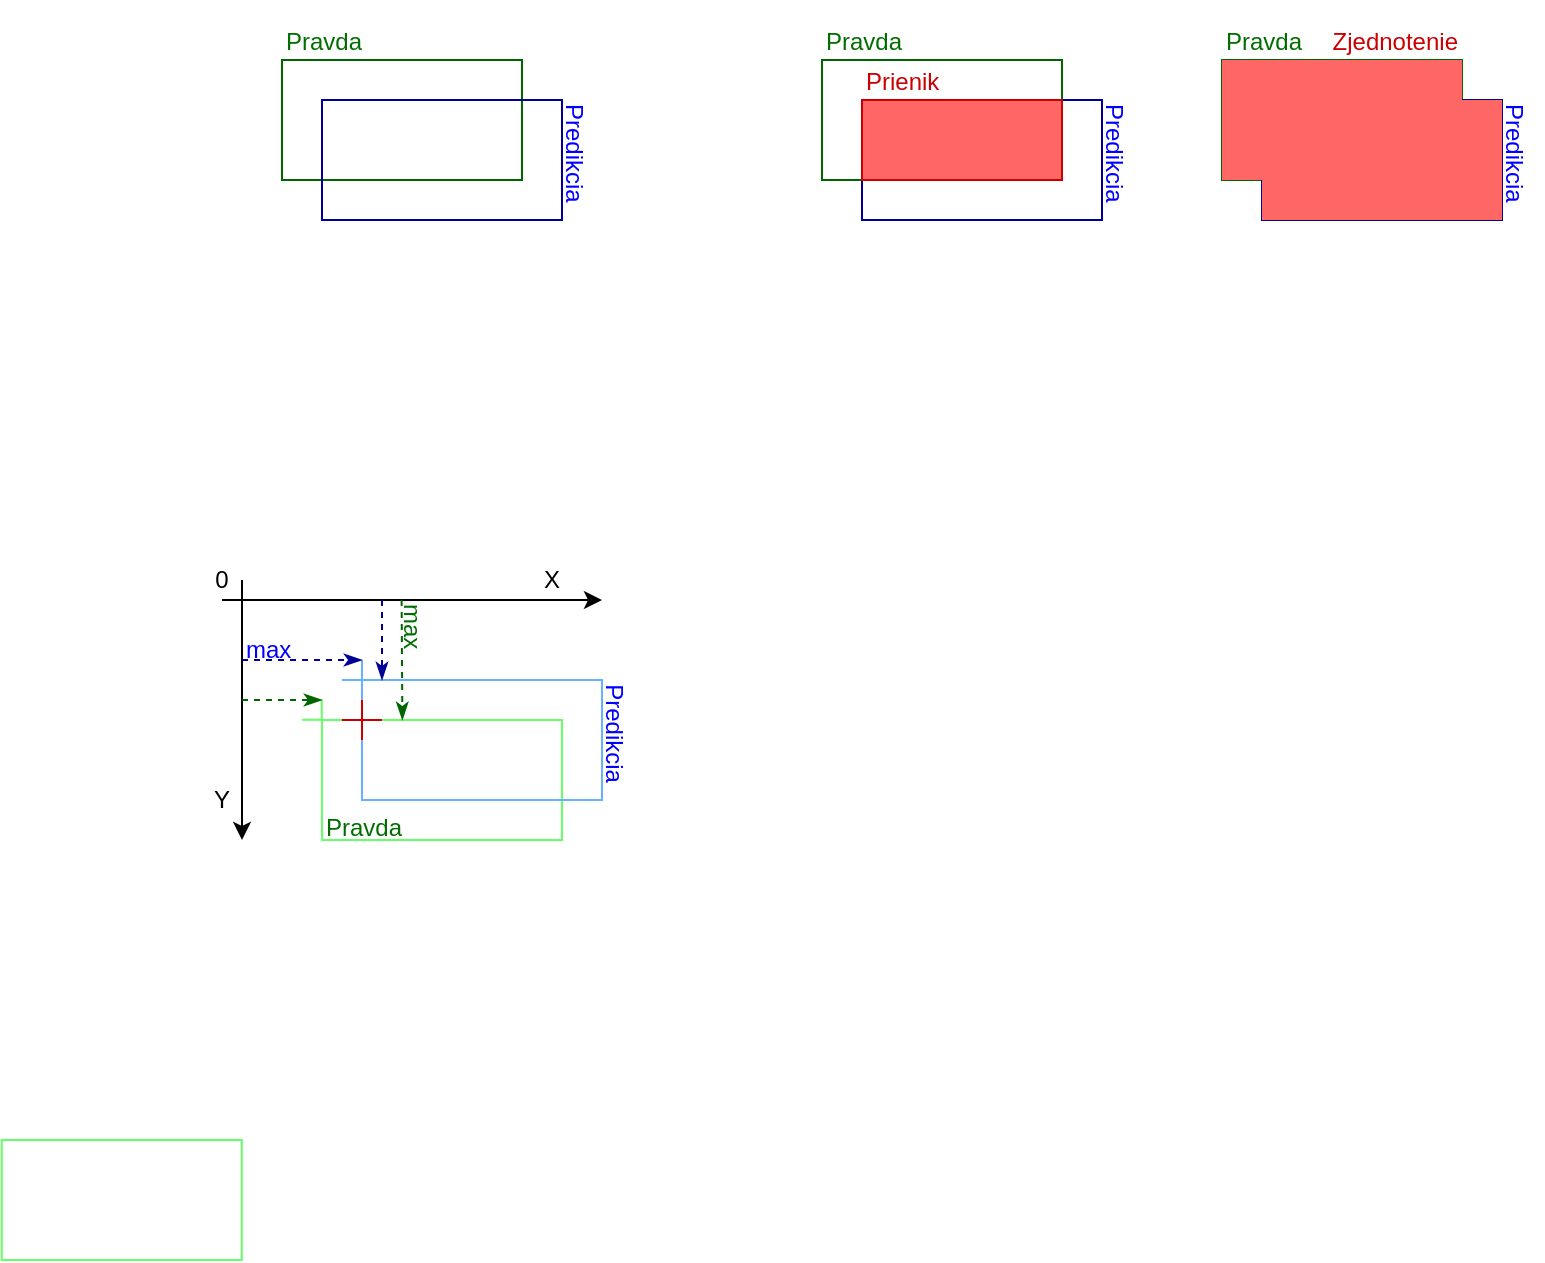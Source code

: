 <mxfile version="24.2.5" type="device">
  <diagram name="Page-1" id="0EHzssGUh6PHyRUWr6MP">
    <mxGraphModel dx="361" dy="277" grid="1" gridSize="10" guides="1" tooltips="1" connect="1" arrows="1" fold="1" page="1" pageScale="1" pageWidth="1654" pageHeight="1169" math="0" shadow="0">
      <root>
        <mxCell id="0" />
        <mxCell id="1" parent="0" />
        <mxCell id="bIm-iM8d-SOXKL8QElDt-18" value="" style="shape=image;verticalLabelPosition=bottom;labelBackgroundColor=default;verticalAlign=top;aspect=fixed;imageAspect=0;image=https://media.defense.gov/2016/Sep/16/2001635337/-1/-1/0/160914-F-DB969-0048.JPG;clipPath=inset(18% 63.66% 62.5% 15.67%);" parent="1" vertex="1">
          <mxGeometry x="230" y="180" width="209.89" height="132.006" as="geometry" />
        </mxCell>
        <mxCell id="bIm-iM8d-SOXKL8QElDt-3" value="Pravda" style="text;html=1;align=left;verticalAlign=bottom;whiteSpace=wrap;rounded=0;fontColor=#006E00;" parent="1" vertex="1">
          <mxGeometry x="260" y="190" width="50" height="20" as="geometry" />
        </mxCell>
        <mxCell id="bIm-iM8d-SOXKL8QElDt-4" value="Predikcia" style="text;html=1;align=left;verticalAlign=top;whiteSpace=wrap;rounded=0;fontColor=#0000ff;horizontal=0;rotation=-180;" parent="1" vertex="1">
          <mxGeometry x="400" y="230" width="20" height="60" as="geometry" />
        </mxCell>
        <mxCell id="bIm-iM8d-SOXKL8QElDt-19" value="" style="rounded=0;whiteSpace=wrap;html=1;strokeColor=#006600;fillColor=none;" parent="1" vertex="1">
          <mxGeometry x="260" y="210" width="120" height="60" as="geometry" />
        </mxCell>
        <mxCell id="bIm-iM8d-SOXKL8QElDt-20" value="" style="rounded=0;whiteSpace=wrap;html=1;strokeColor=#000099;fillColor=none;" parent="1" vertex="1">
          <mxGeometry x="280" y="230" width="120" height="60" as="geometry" />
        </mxCell>
        <mxCell id="bIm-iM8d-SOXKL8QElDt-22" value="Pravda" style="text;html=1;align=left;verticalAlign=bottom;whiteSpace=wrap;rounded=0;fontColor=#006E00;" parent="1" vertex="1">
          <mxGeometry x="530" y="190" width="50" height="20" as="geometry" />
        </mxCell>
        <mxCell id="bIm-iM8d-SOXKL8QElDt-23" value="Predikcia" style="text;html=1;align=left;verticalAlign=top;whiteSpace=wrap;rounded=0;fontColor=#0000ff;horizontal=0;rotation=-180;" parent="1" vertex="1">
          <mxGeometry x="670" y="230" width="20" height="60" as="geometry" />
        </mxCell>
        <mxCell id="bIm-iM8d-SOXKL8QElDt-24" value="" style="rounded=0;whiteSpace=wrap;html=1;strokeColor=#006600;fillColor=none;" parent="1" vertex="1">
          <mxGeometry x="530" y="210" width="120" height="60" as="geometry" />
        </mxCell>
        <mxCell id="bIm-iM8d-SOXKL8QElDt-25" value="" style="rounded=0;whiteSpace=wrap;html=1;strokeColor=#000099;fillColor=none;" parent="1" vertex="1">
          <mxGeometry x="550" y="230" width="120" height="60" as="geometry" />
        </mxCell>
        <mxCell id="bIm-iM8d-SOXKL8QElDt-26" value="" style="rounded=0;whiteSpace=wrap;html=1;fontColor=#EA6B66;strokeColor=#CC0000;fillColor=#FF6666;" parent="1" vertex="1">
          <mxGeometry x="550" y="230" width="100" height="40" as="geometry" />
        </mxCell>
        <mxCell id="bIm-iM8d-SOXKL8QElDt-27" value="Prienik" style="text;html=1;align=left;verticalAlign=bottom;whiteSpace=wrap;rounded=0;fontColor=#cc0000;" parent="1" vertex="1">
          <mxGeometry x="550" y="210" width="50" height="20" as="geometry" />
        </mxCell>
        <mxCell id="bIm-iM8d-SOXKL8QElDt-28" value="Pravda" style="text;html=1;align=left;verticalAlign=bottom;whiteSpace=wrap;rounded=0;fontColor=#006E00;" parent="1" vertex="1">
          <mxGeometry x="730" y="190" width="50" height="20" as="geometry" />
        </mxCell>
        <mxCell id="bIm-iM8d-SOXKL8QElDt-29" value="Predikcia" style="text;html=1;align=left;verticalAlign=top;whiteSpace=wrap;rounded=0;fontColor=#0000ff;horizontal=0;rotation=-180;" parent="1" vertex="1">
          <mxGeometry x="870" y="230" width="20" height="60" as="geometry" />
        </mxCell>
        <mxCell id="bIm-iM8d-SOXKL8QElDt-30" value="" style="rounded=0;whiteSpace=wrap;html=1;strokeColor=#006600;fillColor=none;" parent="1" vertex="1">
          <mxGeometry x="730" y="210" width="120" height="60" as="geometry" />
        </mxCell>
        <mxCell id="bIm-iM8d-SOXKL8QElDt-31" value="" style="rounded=0;whiteSpace=wrap;html=1;strokeColor=#000099;fillColor=none;" parent="1" vertex="1">
          <mxGeometry x="750" y="230" width="120" height="60" as="geometry" />
        </mxCell>
        <mxCell id="bIm-iM8d-SOXKL8QElDt-32" value="" style="rounded=0;whiteSpace=wrap;html=1;fontColor=#EA6B66;strokeColor=none;fillColor=#FF6666;" parent="1" vertex="1">
          <mxGeometry x="730" y="210" width="120" height="60" as="geometry" />
        </mxCell>
        <mxCell id="bIm-iM8d-SOXKL8QElDt-33" value="Zjednotenie" style="text;html=1;align=right;verticalAlign=bottom;whiteSpace=wrap;rounded=0;fontColor=#cc0000;" parent="1" vertex="1">
          <mxGeometry x="800" y="190" width="50" height="20" as="geometry" />
        </mxCell>
        <mxCell id="bIm-iM8d-SOXKL8QElDt-34" value="" style="rounded=0;whiteSpace=wrap;html=1;fontColor=#EA6B66;strokeColor=none;fillColor=#FF6666;" parent="1" vertex="1">
          <mxGeometry x="750" y="230" width="120" height="60" as="geometry" />
        </mxCell>
        <mxCell id="1Z8VxniNRXYa6xFfFJCa-2" value="Pravda" style="text;html=1;align=left;verticalAlign=top;whiteSpace=wrap;rounded=0;fontColor=#006E00;" vertex="1" parent="1">
          <mxGeometry x="280" y="580" width="50" height="20" as="geometry" />
        </mxCell>
        <mxCell id="1Z8VxniNRXYa6xFfFJCa-3" value="Predikcia" style="text;html=1;align=left;verticalAlign=top;whiteSpace=wrap;rounded=0;fontColor=#0000ff;horizontal=0;rotation=-180;" vertex="1" parent="1">
          <mxGeometry x="419.89" y="520" width="20" height="60" as="geometry" />
        </mxCell>
        <mxCell id="1Z8VxniNRXYa6xFfFJCa-4" value="" style="rounded=0;whiteSpace=wrap;html=1;strokeColor=#66FF66;fillColor=none;" vertex="1" parent="1">
          <mxGeometry x="280" y="540" width="120" height="60" as="geometry" />
        </mxCell>
        <mxCell id="1Z8VxniNRXYa6xFfFJCa-5" value="" style="rounded=0;whiteSpace=wrap;html=1;strokeColor=#66B2FF;fillColor=none;" vertex="1" parent="1">
          <mxGeometry x="300" y="520" width="120" height="60" as="geometry" />
        </mxCell>
        <mxCell id="1Z8VxniNRXYa6xFfFJCa-7" value="" style="endArrow=classic;html=1;rounded=0;" edge="1" parent="1">
          <mxGeometry width="50" height="50" relative="1" as="geometry">
            <mxPoint x="230" y="480" as="sourcePoint" />
            <mxPoint x="420" y="480" as="targetPoint" />
          </mxGeometry>
        </mxCell>
        <mxCell id="1Z8VxniNRXYa6xFfFJCa-8" value="X" style="text;html=1;align=center;verticalAlign=middle;whiteSpace=wrap;rounded=0;" vertex="1" parent="1">
          <mxGeometry x="390" y="460" width="10" height="20" as="geometry" />
        </mxCell>
        <mxCell id="1Z8VxniNRXYa6xFfFJCa-9" value="" style="endArrow=classic;html=1;rounded=0;" edge="1" parent="1">
          <mxGeometry width="50" height="50" relative="1" as="geometry">
            <mxPoint x="240" y="470" as="sourcePoint" />
            <mxPoint x="240" y="600" as="targetPoint" />
          </mxGeometry>
        </mxCell>
        <mxCell id="1Z8VxniNRXYa6xFfFJCa-10" value="Y" style="text;html=1;align=center;verticalAlign=middle;whiteSpace=wrap;rounded=0;" vertex="1" parent="1">
          <mxGeometry x="220" y="570" width="20" height="20" as="geometry" />
        </mxCell>
        <mxCell id="1Z8VxniNRXYa6xFfFJCa-11" value="0" style="text;html=1;align=center;verticalAlign=middle;whiteSpace=wrap;rounded=0;" vertex="1" parent="1">
          <mxGeometry x="220" y="460" width="20" height="20" as="geometry" />
        </mxCell>
        <mxCell id="1Z8VxniNRXYa6xFfFJCa-13" value="" style="endArrow=none;html=1;rounded=0;strokeColor=#66B2FF;entryX=0;entryY=0;entryDx=0;entryDy=0;" edge="1" parent="1" target="1Z8VxniNRXYa6xFfFJCa-5">
          <mxGeometry width="50" height="50" relative="1" as="geometry">
            <mxPoint x="300" y="510" as="sourcePoint" />
            <mxPoint x="350" y="450" as="targetPoint" />
          </mxGeometry>
        </mxCell>
        <mxCell id="1Z8VxniNRXYa6xFfFJCa-14" value="" style="endArrow=none;html=1;rounded=0;strokeColor=#66B2FF;" edge="1" parent="1">
          <mxGeometry width="50" height="50" relative="1" as="geometry">
            <mxPoint x="290" y="520" as="sourcePoint" />
            <mxPoint x="300" y="520" as="targetPoint" />
          </mxGeometry>
        </mxCell>
        <mxCell id="1Z8VxniNRXYa6xFfFJCa-15" value="" style="endArrow=none;html=1;rounded=0;strokeColor=#66FF66;entryX=0;entryY=0;entryDx=0;entryDy=0;" edge="1" parent="1">
          <mxGeometry width="50" height="50" relative="1" as="geometry">
            <mxPoint x="279.89" y="529.89" as="sourcePoint" />
            <mxPoint x="279.89" y="539.89" as="targetPoint" />
          </mxGeometry>
        </mxCell>
        <mxCell id="1Z8VxniNRXYa6xFfFJCa-16" value="" style="endArrow=none;html=1;rounded=0;strokeColor=#66FF66;" edge="1" parent="1">
          <mxGeometry width="50" height="50" relative="1" as="geometry">
            <mxPoint x="269.89" y="539.89" as="sourcePoint" />
            <mxPoint x="279.89" y="539.89" as="targetPoint" />
          </mxGeometry>
        </mxCell>
        <mxCell id="1Z8VxniNRXYa6xFfFJCa-18" value="" style="endArrow=classicThin;dashed=1;html=1;rounded=0;endFill=1;strokeColor=#000099;" edge="1" parent="1">
          <mxGeometry width="50" height="50" relative="1" as="geometry">
            <mxPoint x="240" y="510" as="sourcePoint" />
            <mxPoint x="300" y="510" as="targetPoint" />
          </mxGeometry>
        </mxCell>
        <mxCell id="1Z8VxniNRXYa6xFfFJCa-20" value="" style="endArrow=classicThin;dashed=1;html=1;rounded=0;endFill=1;strokeColor=#006600;" edge="1" parent="1">
          <mxGeometry width="50" height="50" relative="1" as="geometry">
            <mxPoint x="240" y="530" as="sourcePoint" />
            <mxPoint x="280" y="530" as="targetPoint" />
          </mxGeometry>
        </mxCell>
        <mxCell id="1Z8VxniNRXYa6xFfFJCa-21" value="" style="endArrow=none;html=1;rounded=0;strokeColor=#CC0000;" edge="1" parent="1">
          <mxGeometry width="50" height="50" relative="1" as="geometry">
            <mxPoint x="300" y="530" as="sourcePoint" />
            <mxPoint x="300" y="550" as="targetPoint" />
          </mxGeometry>
        </mxCell>
        <mxCell id="1Z8VxniNRXYa6xFfFJCa-22" value="" style="endArrow=none;html=1;rounded=0;strokeColor=#CC0000;" edge="1" parent="1">
          <mxGeometry width="50" height="50" relative="1" as="geometry">
            <mxPoint x="310" y="540" as="sourcePoint" />
            <mxPoint x="290" y="540" as="targetPoint" />
          </mxGeometry>
        </mxCell>
        <mxCell id="1Z8VxniNRXYa6xFfFJCa-23" value="max" style="text;html=1;align=left;verticalAlign=middle;whiteSpace=wrap;rounded=0;fontColor=#0000ff;horizontal=1;rotation=0;" vertex="1" parent="1">
          <mxGeometry x="240" y="500" width="30" height="10" as="geometry" />
        </mxCell>
        <mxCell id="1Z8VxniNRXYa6xFfFJCa-24" value="" style="endArrow=classicThin;dashed=1;html=1;rounded=0;endFill=1;strokeColor=#006600;entryX=0.044;entryY=0;entryDx=0;entryDy=0;entryPerimeter=0;" edge="1" parent="1">
          <mxGeometry width="50" height="50" relative="1" as="geometry">
            <mxPoint x="319.81" y="480" as="sourcePoint" />
            <mxPoint x="320.19" y="540" as="targetPoint" />
          </mxGeometry>
        </mxCell>
        <mxCell id="1Z8VxniNRXYa6xFfFJCa-28" value="" style="endArrow=classicThin;dashed=1;html=1;rounded=0;endFill=1;strokeColor=#000099;" edge="1" parent="1">
          <mxGeometry width="50" height="50" relative="1" as="geometry">
            <mxPoint x="310" y="480" as="sourcePoint" />
            <mxPoint x="310" y="520" as="targetPoint" />
          </mxGeometry>
        </mxCell>
        <mxCell id="1Z8VxniNRXYa6xFfFJCa-31" value="" style="rounded=0;whiteSpace=wrap;html=1;strokeColor=#66FF66;fillColor=none;" vertex="1" parent="1">
          <mxGeometry x="119.89" y="750" width="120" height="60" as="geometry" />
        </mxCell>
        <mxCell id="1Z8VxniNRXYa6xFfFJCa-32" value="max" style="text;html=1;align=left;verticalAlign=middle;whiteSpace=wrap;rounded=0;fontColor=#006E00;rotation=90;" vertex="1" parent="1">
          <mxGeometry x="310" y="490" width="30" height="10" as="geometry" />
        </mxCell>
      </root>
    </mxGraphModel>
  </diagram>
</mxfile>
